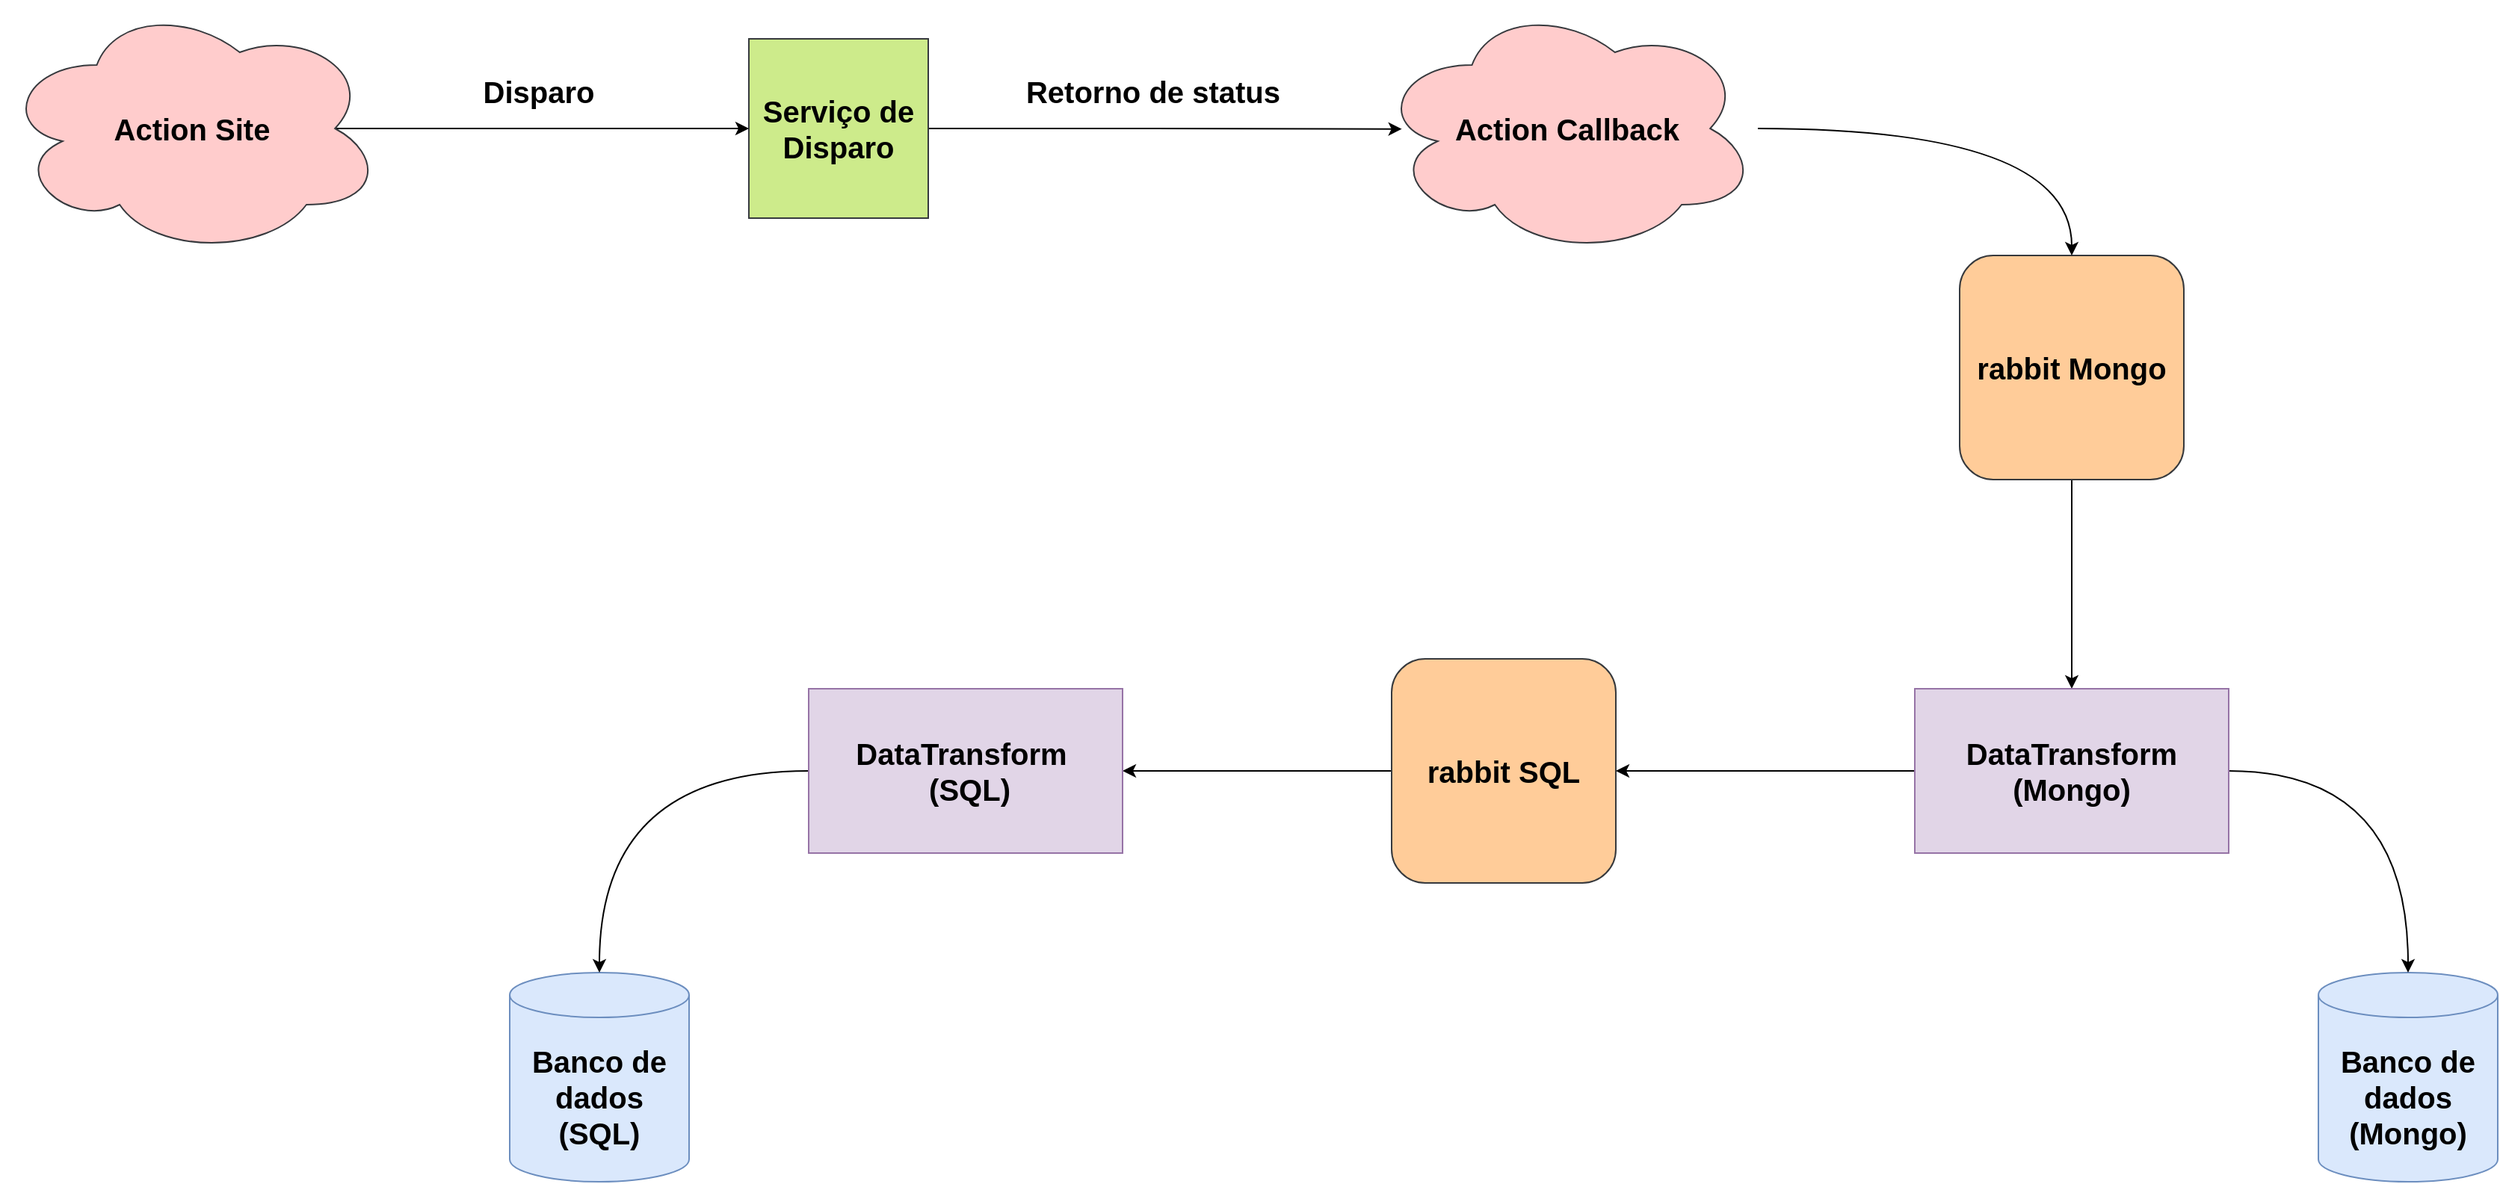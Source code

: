 <mxfile version="20.5.1" type="github">
  <diagram id="ZDGnV2u6HgIc8-NBpoaS" name="Página-1">
    <mxGraphModel dx="2062" dy="754" grid="1" gridSize="10" guides="1" tooltips="1" connect="1" arrows="1" fold="1" page="1" pageScale="1" pageWidth="900" pageHeight="1600" math="0" shadow="0">
      <root>
        <mxCell id="0" />
        <mxCell id="1" parent="0" />
        <mxCell id="8aodCyyR08SuzgnLEOyB-22" style="edgeStyle=orthogonalEdgeStyle;curved=1;orthogonalLoop=1;jettySize=auto;html=1;entryX=0.5;entryY=0;entryDx=0;entryDy=0;fontSize=20;" parent="1" source="bUYaB74NbpEMKJV3gt0t-32" target="8aodCyyR08SuzgnLEOyB-2" edge="1">
          <mxGeometry relative="1" as="geometry" />
        </mxCell>
        <mxCell id="bUYaB74NbpEMKJV3gt0t-32" value="&lt;b&gt;rabbit Mongo&lt;/b&gt;" style="whiteSpace=wrap;html=1;aspect=fixed;fontSize=20;fillColor=#ffcc99;strokeColor=#36393d;rounded=1;" parent="1" vertex="1">
          <mxGeometry x="1340" y="300" width="150" height="150" as="geometry" />
        </mxCell>
        <mxCell id="bUYaB74NbpEMKJV3gt0t-15" value="&lt;b&gt;Banco de dados (Mongo)&lt;/b&gt;" style="shape=cylinder3;whiteSpace=wrap;html=1;boundedLbl=1;backgroundOutline=1;size=15;fontSize=20;fillColor=#dae8fc;strokeColor=#6c8ebf;" parent="1" vertex="1">
          <mxGeometry x="1580" y="780" width="120" height="140" as="geometry" />
        </mxCell>
        <mxCell id="bUYaB74NbpEMKJV3gt0t-18" value="&lt;b&gt;Disparo&lt;/b&gt;" style="text;html=1;align=center;verticalAlign=middle;resizable=0;points=[];autosize=1;strokeColor=none;fillColor=none;fontSize=20;" parent="1" vertex="1">
          <mxGeometry x="339" y="170" width="100" height="40" as="geometry" />
        </mxCell>
        <mxCell id="bUYaB74NbpEMKJV3gt0t-23" style="edgeStyle=orthogonalEdgeStyle;rounded=0;orthogonalLoop=1;jettySize=auto;html=1;fontSize=20;entryX=0.066;entryY=0.502;entryDx=0;entryDy=0;entryPerimeter=0;" parent="1" source="bUYaB74NbpEMKJV3gt0t-19" target="bUYaB74NbpEMKJV3gt0t-28" edge="1">
          <mxGeometry relative="1" as="geometry">
            <mxPoint x="930" y="215" as="targetPoint" />
          </mxGeometry>
        </mxCell>
        <mxCell id="bUYaB74NbpEMKJV3gt0t-19" value="&lt;b&gt;Serviço de Disparo&lt;/b&gt;" style="whiteSpace=wrap;html=1;aspect=fixed;fontSize=20;fillColor=#cdeb8b;strokeColor=#36393d;" parent="1" vertex="1">
          <mxGeometry x="530" y="155" width="120" height="120" as="geometry" />
        </mxCell>
        <mxCell id="bUYaB74NbpEMKJV3gt0t-22" style="edgeStyle=orthogonalEdgeStyle;rounded=0;orthogonalLoop=1;jettySize=auto;html=1;fontSize=20;exitX=0.875;exitY=0.5;exitDx=0;exitDy=0;exitPerimeter=0;entryX=0;entryY=0.5;entryDx=0;entryDy=0;" parent="1" source="bUYaB74NbpEMKJV3gt0t-20" target="bUYaB74NbpEMKJV3gt0t-19" edge="1">
          <mxGeometry relative="1" as="geometry">
            <mxPoint x="500" y="215" as="targetPoint" />
          </mxGeometry>
        </mxCell>
        <mxCell id="bUYaB74NbpEMKJV3gt0t-20" value="&lt;b&gt;Action Site&lt;/b&gt;" style="ellipse;shape=cloud;whiteSpace=wrap;html=1;fontSize=20;fillColor=#ffcccc;strokeColor=#36393d;" parent="1" vertex="1">
          <mxGeometry x="30" y="130" width="255" height="170" as="geometry" />
        </mxCell>
        <mxCell id="bUYaB74NbpEMKJV3gt0t-25" value="&lt;font color=&quot;#000000&quot;&gt;&lt;b&gt;Retorno de status&lt;/b&gt;&lt;/font&gt;" style="text;html=1;align=center;verticalAlign=middle;resizable=0;points=[];autosize=1;strokeColor=none;fillColor=none;fontSize=20;fontColor=#FFF;" parent="1" vertex="1">
          <mxGeometry x="705" y="170" width="190" height="40" as="geometry" />
        </mxCell>
        <mxCell id="8aodCyyR08SuzgnLEOyB-19" style="edgeStyle=orthogonalEdgeStyle;curved=1;orthogonalLoop=1;jettySize=auto;html=1;entryX=0.5;entryY=0;entryDx=0;entryDy=0;fontSize=20;" parent="1" source="bUYaB74NbpEMKJV3gt0t-28" target="bUYaB74NbpEMKJV3gt0t-32" edge="1">
          <mxGeometry relative="1" as="geometry" />
        </mxCell>
        <mxCell id="bUYaB74NbpEMKJV3gt0t-28" value="&lt;b&gt;Action Callback&lt;/b&gt;" style="ellipse;shape=cloud;whiteSpace=wrap;html=1;fontSize=20;fillColor=#ffcccc;strokeColor=#36393d;" parent="1" vertex="1">
          <mxGeometry x="950" y="130" width="255" height="170" as="geometry" />
        </mxCell>
        <mxCell id="zckDhC-CYJVcZF4_sJKA-3" style="edgeStyle=orthogonalEdgeStyle;rounded=0;orthogonalLoop=1;jettySize=auto;html=1;entryX=1;entryY=0.5;entryDx=0;entryDy=0;" edge="1" parent="1" source="-055bP3nuhrPrPAXyXaf-6" target="zckDhC-CYJVcZF4_sJKA-2">
          <mxGeometry relative="1" as="geometry">
            <mxPoint x="800" y="645" as="targetPoint" />
          </mxGeometry>
        </mxCell>
        <mxCell id="-055bP3nuhrPrPAXyXaf-6" value="&lt;b&gt;rabbit SQL&lt;/b&gt;" style="whiteSpace=wrap;html=1;aspect=fixed;fontSize=20;fillColor=#ffcc99;strokeColor=#36393d;rounded=1;" parent="1" vertex="1">
          <mxGeometry x="960" y="570" width="150" height="150" as="geometry" />
        </mxCell>
        <mxCell id="zckDhC-CYJVcZF4_sJKA-1" style="edgeStyle=orthogonalEdgeStyle;rounded=0;orthogonalLoop=1;jettySize=auto;html=1;entryX=1;entryY=0.5;entryDx=0;entryDy=0;" edge="1" parent="1" source="8aodCyyR08SuzgnLEOyB-2" target="-055bP3nuhrPrPAXyXaf-6">
          <mxGeometry relative="1" as="geometry">
            <mxPoint x="1130" y="645" as="targetPoint" />
          </mxGeometry>
        </mxCell>
        <mxCell id="zckDhC-CYJVcZF4_sJKA-5" style="edgeStyle=orthogonalEdgeStyle;orthogonalLoop=1;jettySize=auto;html=1;curved=1;entryX=0.5;entryY=0;entryDx=0;entryDy=0;entryPerimeter=0;" edge="1" parent="1" source="8aodCyyR08SuzgnLEOyB-2" target="bUYaB74NbpEMKJV3gt0t-15">
          <mxGeometry relative="1" as="geometry">
            <mxPoint x="1640" y="770" as="targetPoint" />
          </mxGeometry>
        </mxCell>
        <mxCell id="8aodCyyR08SuzgnLEOyB-2" value="&lt;font style=&quot;font-size: 20px;&quot;&gt;&lt;b&gt;DataTransform (Mongo)&lt;/b&gt;&lt;/font&gt;" style="rounded=0;whiteSpace=wrap;html=1;fillColor=#e1d5e7;strokeColor=#9673a6;" parent="1" vertex="1">
          <mxGeometry x="1310" y="590" width="210" height="110" as="geometry" />
        </mxCell>
        <mxCell id="8aodCyyR08SuzgnLEOyB-11" value="&lt;b&gt;Banco de dados (SQL)&lt;/b&gt;" style="shape=cylinder3;whiteSpace=wrap;html=1;boundedLbl=1;backgroundOutline=1;size=15;fontSize=20;fillColor=#dae8fc;strokeColor=#6c8ebf;" parent="1" vertex="1">
          <mxGeometry x="370" y="780" width="120" height="140" as="geometry" />
        </mxCell>
        <mxCell id="zckDhC-CYJVcZF4_sJKA-6" style="edgeStyle=orthogonalEdgeStyle;curved=1;orthogonalLoop=1;jettySize=auto;html=1;entryX=0.5;entryY=0;entryDx=0;entryDy=0;entryPerimeter=0;" edge="1" parent="1" source="zckDhC-CYJVcZF4_sJKA-2" target="8aodCyyR08SuzgnLEOyB-11">
          <mxGeometry relative="1" as="geometry" />
        </mxCell>
        <mxCell id="zckDhC-CYJVcZF4_sJKA-2" value="&lt;font style=&quot;font-size: 20px;&quot;&gt;&lt;b&gt;DataTransform&amp;nbsp; &amp;nbsp;(SQL)&lt;/b&gt;&lt;/font&gt;" style="rounded=0;whiteSpace=wrap;html=1;fillColor=#e1d5e7;strokeColor=#9673a6;" vertex="1" parent="1">
          <mxGeometry x="570" y="590" width="210" height="110" as="geometry" />
        </mxCell>
      </root>
    </mxGraphModel>
  </diagram>
</mxfile>
